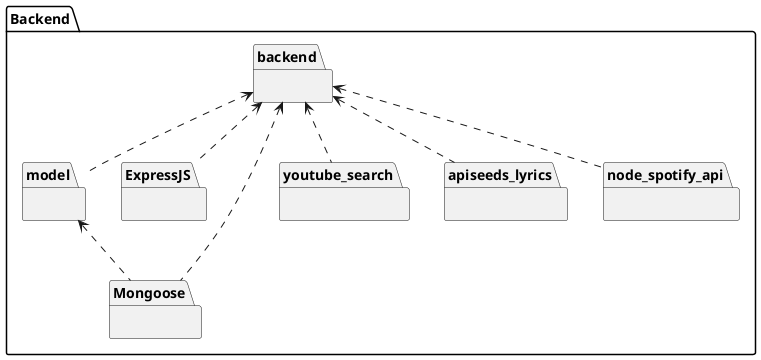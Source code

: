 @startuml baustein_backend

package Backend {
  package backend {

  }

  package model {

  }

  package ExpressJS {

  }

  package Mongoose {

  }

  package youtube_search {

  }

  package apiseeds_lyrics {

  }

  package node_spotify_api {

  }

  backend <.. model
  backend <.. ExpressJS
  backend <.. youtube_search
  backend <.. apiseeds_lyrics
  backend <.. node_spotify_api
  backend <.. Mongoose
  model   <.. Mongoose
}

@enduml
